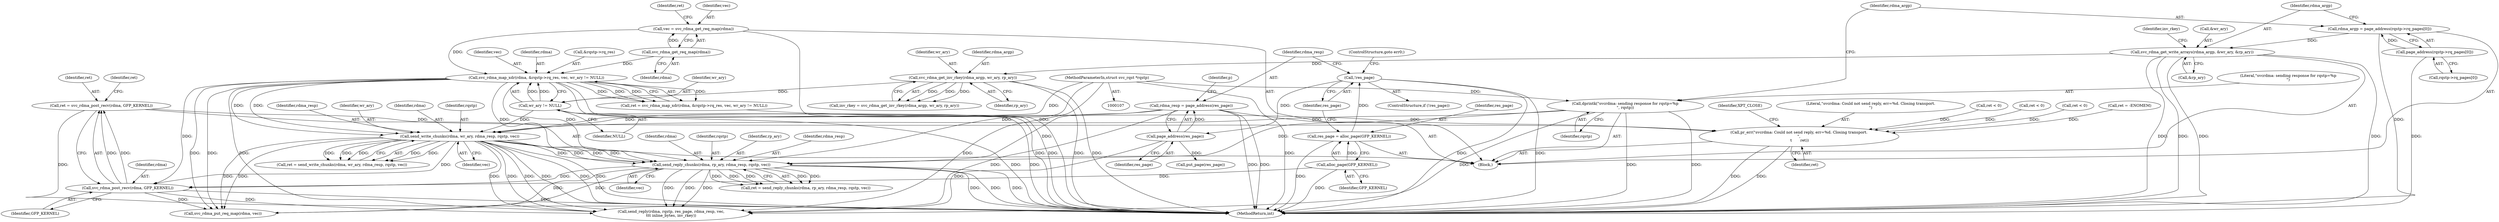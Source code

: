 digraph "1_linux_c70422f760c120480fee4de6c38804c72aa26bc1_40@API" {
"1000288" [label="(Call,ret = svc_rdma_post_recv(rdma, GFP_KERNEL))"];
"1000290" [label="(Call,svc_rdma_post_recv(rdma, GFP_KERNEL))"];
"1000274" [label="(Call,send_reply_chunks(rdma, rp_ary, rdma_resp, rqstp, vec))"];
"1000252" [label="(Call,send_write_chunks(rdma, wr_ary, rdma_resp, rqstp, vec))"];
"1000162" [label="(Call,svc_rdma_map_xdr(rdma, &rqstp->rq_res, vec, wr_ary != NULL))"];
"1000158" [label="(Call,svc_rdma_get_req_map(rdma))"];
"1000156" [label="(Call,vec = svc_rdma_get_req_map(rdma))"];
"1000169" [label="(Call,wr_ary != NULL)"];
"1000152" [label="(Call,svc_rdma_get_inv_rkey(rdma_argp, wr_ary, rp_ary))"];
"1000137" [label="(Call,svc_rdma_get_write_arrays(rdma_argp, &wr_ary, &rp_ary))"];
"1000129" [label="(Call,rdma_argp = page_address(rqstp->rq_pages[0]))"];
"1000131" [label="(Call,page_address(rqstp->rq_pages[0]))"];
"1000194" [label="(Call,rdma_resp = page_address(res_page))"];
"1000196" [label="(Call,page_address(res_page))"];
"1000191" [label="(Call,!res_page)"];
"1000186" [label="(Call,res_page = alloc_page(GFP_KERNEL))"];
"1000188" [label="(Call,alloc_page(GFP_KERNEL))"];
"1000126" [label="(Call,dprintk(\"svcrdma: sending response for rqstp=%p\n\", rqstp))"];
"1000108" [label="(MethodParameterIn,struct svc_rqst *rqstp)"];
"1000326" [label="(Call,pr_err(\"svcrdma: Could not send reply, err=%d. Closing transport.\n\",\n \t       ret))"];
"1000109" [label="(Block,)"];
"1000326" [label="(Call,pr_err(\"svcrdma: Could not send reply, err=%d. Closing transport.\n\",\n \t       ret))"];
"1000150" [label="(Call,inv_rkey = svc_rdma_get_inv_rkey(rdma_argp, wr_ary, rp_ary))"];
"1000155" [label="(Identifier,rp_ary)"];
"1000154" [label="(Identifier,wr_ary)"];
"1000186" [label="(Call,res_page = alloc_page(GFP_KERNEL))"];
"1000141" [label="(Call,&rp_ary)"];
"1000162" [label="(Call,svc_rdma_map_xdr(rdma, &rqstp->rq_res, vec, wr_ary != NULL))"];
"1000161" [label="(Identifier,ret)"];
"1000275" [label="(Identifier,rdma)"];
"1000289" [label="(Identifier,ret)"];
"1000307" [label="(Call,ret < 0)"];
"1000298" [label="(Call,send_reply(rdma, rqstp, res_page, rdma_resp, vec,\n\t\t\t inline_bytes, inv_rkey))"];
"1000169" [label="(Call,wr_ary != NULL)"];
"1000160" [label="(Call,ret = svc_rdma_map_xdr(rdma, &rqstp->rq_res, vec, wr_ary != NULL))"];
"1000128" [label="(Identifier,rqstp)"];
"1000159" [label="(Identifier,rdma)"];
"1000191" [label="(Call,!res_page)"];
"1000139" [label="(Call,&wr_ary)"];
"1000194" [label="(Call,rdma_resp = page_address(res_page))"];
"1000254" [label="(Identifier,wr_ary)"];
"1000144" [label="(Identifier,inv_rkey)"];
"1000131" [label="(Call,page_address(rqstp->rq_pages[0]))"];
"1000253" [label="(Identifier,rdma)"];
"1000278" [label="(Identifier,rqstp)"];
"1000153" [label="(Identifier,rdma_argp)"];
"1000190" [label="(ControlStructure,if (!res_page))"];
"1000276" [label="(Identifier,rp_ary)"];
"1000130" [label="(Identifier,rdma_argp)"];
"1000274" [label="(Call,send_reply_chunks(rdma, rp_ary, rdma_resp, rqstp, vec))"];
"1000256" [label="(Identifier,rqstp)"];
"1000323" [label="(Call,svc_rdma_put_req_map(rdma, vec))"];
"1000328" [label="(Identifier,ret)"];
"1000340" [label="(MethodReturn,int)"];
"1000281" [label="(Call,ret < 0)"];
"1000137" [label="(Call,svc_rdma_get_write_arrays(rdma_argp, &wr_ary, &rp_ary))"];
"1000171" [label="(Identifier,NULL)"];
"1000292" [label="(Identifier,GFP_KERNEL)"];
"1000193" [label="(ControlStructure,goto err0;)"];
"1000156" [label="(Call,vec = svc_rdma_get_req_map(rdma))"];
"1000157" [label="(Identifier,vec)"];
"1000257" [label="(Identifier,vec)"];
"1000197" [label="(Identifier,res_page)"];
"1000182" [label="(Call,ret = -ENOMEM)"];
"1000189" [label="(Identifier,GFP_KERNEL)"];
"1000195" [label="(Identifier,rdma_resp)"];
"1000138" [label="(Identifier,rdma_argp)"];
"1000277" [label="(Identifier,rdma_resp)"];
"1000250" [label="(Call,ret = send_write_chunks(rdma, wr_ary, rdma_resp, rqstp, vec))"];
"1000152" [label="(Call,svc_rdma_get_inv_rkey(rdma_argp, wr_ary, rp_ary))"];
"1000272" [label="(Call,ret = send_reply_chunks(rdma, rp_ary, rdma_resp, rqstp, vec))"];
"1000192" [label="(Identifier,res_page)"];
"1000126" [label="(Call,dprintk(\"svcrdma: sending response for rqstp=%p\n\", rqstp))"];
"1000279" [label="(Identifier,vec)"];
"1000170" [label="(Identifier,wr_ary)"];
"1000199" [label="(Identifier,p)"];
"1000108" [label="(MethodParameterIn,struct svc_rqst *rqstp)"];
"1000196" [label="(Call,page_address(res_page))"];
"1000291" [label="(Identifier,rdma)"];
"1000330" [label="(Identifier,XPT_CLOSE)"];
"1000187" [label="(Identifier,res_page)"];
"1000158" [label="(Call,svc_rdma_get_req_map(rdma))"];
"1000129" [label="(Call,rdma_argp = page_address(rqstp->rq_pages[0]))"];
"1000290" [label="(Call,svc_rdma_post_recv(rdma, GFP_KERNEL))"];
"1000288" [label="(Call,ret = svc_rdma_post_recv(rdma, GFP_KERNEL))"];
"1000294" [label="(Identifier,ret)"];
"1000168" [label="(Identifier,vec)"];
"1000188" [label="(Call,alloc_page(GFP_KERNEL))"];
"1000127" [label="(Literal,\"svcrdma: sending response for rqstp=%p\n\")"];
"1000320" [label="(Call,put_page(res_page))"];
"1000327" [label="(Literal,\"svcrdma: Could not send reply, err=%d. Closing transport.\n\")"];
"1000163" [label="(Identifier,rdma)"];
"1000259" [label="(Call,ret < 0)"];
"1000252" [label="(Call,send_write_chunks(rdma, wr_ary, rdma_resp, rqstp, vec))"];
"1000132" [label="(Call,rqstp->rq_pages[0])"];
"1000164" [label="(Call,&rqstp->rq_res)"];
"1000255" [label="(Identifier,rdma_resp)"];
"1000288" -> "1000109"  [label="AST: "];
"1000288" -> "1000290"  [label="CFG: "];
"1000289" -> "1000288"  [label="AST: "];
"1000290" -> "1000288"  [label="AST: "];
"1000294" -> "1000288"  [label="CFG: "];
"1000288" -> "1000340"  [label="DDG: "];
"1000290" -> "1000288"  [label="DDG: "];
"1000290" -> "1000288"  [label="DDG: "];
"1000288" -> "1000326"  [label="DDG: "];
"1000290" -> "1000292"  [label="CFG: "];
"1000291" -> "1000290"  [label="AST: "];
"1000292" -> "1000290"  [label="AST: "];
"1000290" -> "1000340"  [label="DDG: "];
"1000274" -> "1000290"  [label="DDG: "];
"1000252" -> "1000290"  [label="DDG: "];
"1000162" -> "1000290"  [label="DDG: "];
"1000188" -> "1000290"  [label="DDG: "];
"1000290" -> "1000298"  [label="DDG: "];
"1000290" -> "1000323"  [label="DDG: "];
"1000274" -> "1000272"  [label="AST: "];
"1000274" -> "1000279"  [label="CFG: "];
"1000275" -> "1000274"  [label="AST: "];
"1000276" -> "1000274"  [label="AST: "];
"1000277" -> "1000274"  [label="AST: "];
"1000278" -> "1000274"  [label="AST: "];
"1000279" -> "1000274"  [label="AST: "];
"1000272" -> "1000274"  [label="CFG: "];
"1000274" -> "1000340"  [label="DDG: "];
"1000274" -> "1000340"  [label="DDG: "];
"1000274" -> "1000340"  [label="DDG: "];
"1000274" -> "1000272"  [label="DDG: "];
"1000274" -> "1000272"  [label="DDG: "];
"1000274" -> "1000272"  [label="DDG: "];
"1000274" -> "1000272"  [label="DDG: "];
"1000274" -> "1000272"  [label="DDG: "];
"1000252" -> "1000274"  [label="DDG: "];
"1000252" -> "1000274"  [label="DDG: "];
"1000252" -> "1000274"  [label="DDG: "];
"1000252" -> "1000274"  [label="DDG: "];
"1000162" -> "1000274"  [label="DDG: "];
"1000162" -> "1000274"  [label="DDG: "];
"1000194" -> "1000274"  [label="DDG: "];
"1000126" -> "1000274"  [label="DDG: "];
"1000108" -> "1000274"  [label="DDG: "];
"1000274" -> "1000298"  [label="DDG: "];
"1000274" -> "1000298"  [label="DDG: "];
"1000274" -> "1000298"  [label="DDG: "];
"1000274" -> "1000323"  [label="DDG: "];
"1000274" -> "1000323"  [label="DDG: "];
"1000252" -> "1000250"  [label="AST: "];
"1000252" -> "1000257"  [label="CFG: "];
"1000253" -> "1000252"  [label="AST: "];
"1000254" -> "1000252"  [label="AST: "];
"1000255" -> "1000252"  [label="AST: "];
"1000256" -> "1000252"  [label="AST: "];
"1000257" -> "1000252"  [label="AST: "];
"1000250" -> "1000252"  [label="CFG: "];
"1000252" -> "1000340"  [label="DDG: "];
"1000252" -> "1000340"  [label="DDG: "];
"1000252" -> "1000340"  [label="DDG: "];
"1000252" -> "1000250"  [label="DDG: "];
"1000252" -> "1000250"  [label="DDG: "];
"1000252" -> "1000250"  [label="DDG: "];
"1000252" -> "1000250"  [label="DDG: "];
"1000252" -> "1000250"  [label="DDG: "];
"1000162" -> "1000252"  [label="DDG: "];
"1000162" -> "1000252"  [label="DDG: "];
"1000169" -> "1000252"  [label="DDG: "];
"1000194" -> "1000252"  [label="DDG: "];
"1000126" -> "1000252"  [label="DDG: "];
"1000108" -> "1000252"  [label="DDG: "];
"1000252" -> "1000298"  [label="DDG: "];
"1000252" -> "1000298"  [label="DDG: "];
"1000252" -> "1000298"  [label="DDG: "];
"1000252" -> "1000323"  [label="DDG: "];
"1000252" -> "1000323"  [label="DDG: "];
"1000162" -> "1000160"  [label="AST: "];
"1000162" -> "1000169"  [label="CFG: "];
"1000163" -> "1000162"  [label="AST: "];
"1000164" -> "1000162"  [label="AST: "];
"1000168" -> "1000162"  [label="AST: "];
"1000169" -> "1000162"  [label="AST: "];
"1000160" -> "1000162"  [label="CFG: "];
"1000162" -> "1000340"  [label="DDG: "];
"1000162" -> "1000340"  [label="DDG: "];
"1000162" -> "1000160"  [label="DDG: "];
"1000162" -> "1000160"  [label="DDG: "];
"1000162" -> "1000160"  [label="DDG: "];
"1000162" -> "1000160"  [label="DDG: "];
"1000158" -> "1000162"  [label="DDG: "];
"1000156" -> "1000162"  [label="DDG: "];
"1000169" -> "1000162"  [label="DDG: "];
"1000169" -> "1000162"  [label="DDG: "];
"1000162" -> "1000298"  [label="DDG: "];
"1000162" -> "1000323"  [label="DDG: "];
"1000162" -> "1000323"  [label="DDG: "];
"1000158" -> "1000156"  [label="AST: "];
"1000158" -> "1000159"  [label="CFG: "];
"1000159" -> "1000158"  [label="AST: "];
"1000156" -> "1000158"  [label="CFG: "];
"1000158" -> "1000156"  [label="DDG: "];
"1000156" -> "1000109"  [label="AST: "];
"1000157" -> "1000156"  [label="AST: "];
"1000161" -> "1000156"  [label="CFG: "];
"1000156" -> "1000340"  [label="DDG: "];
"1000169" -> "1000171"  [label="CFG: "];
"1000170" -> "1000169"  [label="AST: "];
"1000171" -> "1000169"  [label="AST: "];
"1000169" -> "1000340"  [label="DDG: "];
"1000169" -> "1000340"  [label="DDG: "];
"1000152" -> "1000169"  [label="DDG: "];
"1000152" -> "1000150"  [label="AST: "];
"1000152" -> "1000155"  [label="CFG: "];
"1000153" -> "1000152"  [label="AST: "];
"1000154" -> "1000152"  [label="AST: "];
"1000155" -> "1000152"  [label="AST: "];
"1000150" -> "1000152"  [label="CFG: "];
"1000152" -> "1000340"  [label="DDG: "];
"1000152" -> "1000340"  [label="DDG: "];
"1000152" -> "1000150"  [label="DDG: "];
"1000152" -> "1000150"  [label="DDG: "];
"1000152" -> "1000150"  [label="DDG: "];
"1000137" -> "1000152"  [label="DDG: "];
"1000137" -> "1000109"  [label="AST: "];
"1000137" -> "1000141"  [label="CFG: "];
"1000138" -> "1000137"  [label="AST: "];
"1000139" -> "1000137"  [label="AST: "];
"1000141" -> "1000137"  [label="AST: "];
"1000144" -> "1000137"  [label="CFG: "];
"1000137" -> "1000340"  [label="DDG: "];
"1000137" -> "1000340"  [label="DDG: "];
"1000137" -> "1000340"  [label="DDG: "];
"1000137" -> "1000340"  [label="DDG: "];
"1000129" -> "1000137"  [label="DDG: "];
"1000129" -> "1000109"  [label="AST: "];
"1000129" -> "1000131"  [label="CFG: "];
"1000130" -> "1000129"  [label="AST: "];
"1000131" -> "1000129"  [label="AST: "];
"1000138" -> "1000129"  [label="CFG: "];
"1000129" -> "1000340"  [label="DDG: "];
"1000131" -> "1000129"  [label="DDG: "];
"1000131" -> "1000132"  [label="CFG: "];
"1000132" -> "1000131"  [label="AST: "];
"1000131" -> "1000340"  [label="DDG: "];
"1000194" -> "1000109"  [label="AST: "];
"1000194" -> "1000196"  [label="CFG: "];
"1000195" -> "1000194"  [label="AST: "];
"1000196" -> "1000194"  [label="AST: "];
"1000199" -> "1000194"  [label="CFG: "];
"1000194" -> "1000340"  [label="DDG: "];
"1000194" -> "1000340"  [label="DDG: "];
"1000196" -> "1000194"  [label="DDG: "];
"1000194" -> "1000298"  [label="DDG: "];
"1000196" -> "1000197"  [label="CFG: "];
"1000197" -> "1000196"  [label="AST: "];
"1000191" -> "1000196"  [label="DDG: "];
"1000196" -> "1000298"  [label="DDG: "];
"1000196" -> "1000320"  [label="DDG: "];
"1000191" -> "1000190"  [label="AST: "];
"1000191" -> "1000192"  [label="CFG: "];
"1000192" -> "1000191"  [label="AST: "];
"1000193" -> "1000191"  [label="CFG: "];
"1000195" -> "1000191"  [label="CFG: "];
"1000191" -> "1000340"  [label="DDG: "];
"1000191" -> "1000340"  [label="DDG: "];
"1000186" -> "1000191"  [label="DDG: "];
"1000186" -> "1000109"  [label="AST: "];
"1000186" -> "1000188"  [label="CFG: "];
"1000187" -> "1000186"  [label="AST: "];
"1000188" -> "1000186"  [label="AST: "];
"1000192" -> "1000186"  [label="CFG: "];
"1000186" -> "1000340"  [label="DDG: "];
"1000188" -> "1000186"  [label="DDG: "];
"1000188" -> "1000189"  [label="CFG: "];
"1000189" -> "1000188"  [label="AST: "];
"1000188" -> "1000340"  [label="DDG: "];
"1000126" -> "1000109"  [label="AST: "];
"1000126" -> "1000128"  [label="CFG: "];
"1000127" -> "1000126"  [label="AST: "];
"1000128" -> "1000126"  [label="AST: "];
"1000130" -> "1000126"  [label="CFG: "];
"1000126" -> "1000340"  [label="DDG: "];
"1000126" -> "1000340"  [label="DDG: "];
"1000108" -> "1000126"  [label="DDG: "];
"1000126" -> "1000298"  [label="DDG: "];
"1000108" -> "1000107"  [label="AST: "];
"1000108" -> "1000340"  [label="DDG: "];
"1000108" -> "1000298"  [label="DDG: "];
"1000326" -> "1000109"  [label="AST: "];
"1000326" -> "1000328"  [label="CFG: "];
"1000327" -> "1000326"  [label="AST: "];
"1000328" -> "1000326"  [label="AST: "];
"1000330" -> "1000326"  [label="CFG: "];
"1000326" -> "1000340"  [label="DDG: "];
"1000326" -> "1000340"  [label="DDG: "];
"1000259" -> "1000326"  [label="DDG: "];
"1000281" -> "1000326"  [label="DDG: "];
"1000307" -> "1000326"  [label="DDG: "];
"1000160" -> "1000326"  [label="DDG: "];
"1000182" -> "1000326"  [label="DDG: "];
}
